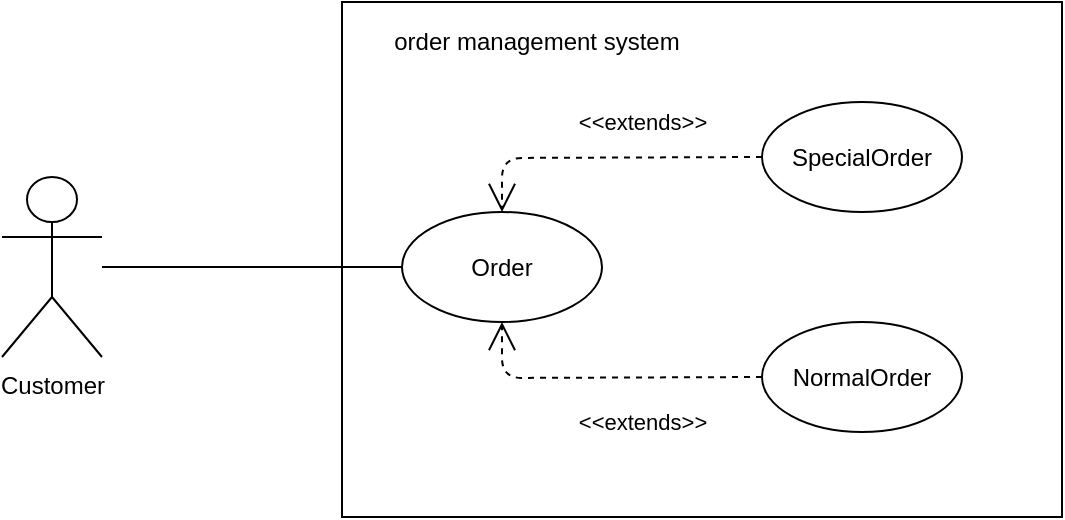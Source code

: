 <mxfile version="12.9.13" type="device"><diagram id="_nfcrcfPVL0IiOkjbtb2" name="Page-1"><mxGraphModel dx="1550" dy="735" grid="1" gridSize="10" guides="1" tooltips="1" connect="1" arrows="1" fold="1" page="1" pageScale="1" pageWidth="850" pageHeight="1100" math="0" shadow="0"><root><mxCell id="0"/><mxCell id="1" parent="0"/><mxCell id="A3W9FKlyosVvBVsnPxAF-2" value="" style="rounded=0;whiteSpace=wrap;html=1;" vertex="1" parent="1"><mxGeometry x="100" y="220" width="360" height="257.5" as="geometry"/></mxCell><mxCell id="A3W9FKlyosVvBVsnPxAF-3" value="Order" style="ellipse;whiteSpace=wrap;html=1;" vertex="1" parent="1"><mxGeometry x="130" y="325" width="100" height="55" as="geometry"/></mxCell><mxCell id="A3W9FKlyosVvBVsnPxAF-4" value="NormalOrder" style="ellipse;whiteSpace=wrap;html=1;" vertex="1" parent="1"><mxGeometry x="310" y="380" width="100" height="55" as="geometry"/></mxCell><mxCell id="A3W9FKlyosVvBVsnPxAF-5" value="SpecialOrder" style="ellipse;whiteSpace=wrap;html=1;" vertex="1" parent="1"><mxGeometry x="310" y="270" width="100" height="55" as="geometry"/></mxCell><mxCell id="A3W9FKlyosVvBVsnPxAF-6" value="Customer" style="shape=umlActor;verticalLabelPosition=bottom;labelBackgroundColor=#ffffff;verticalAlign=top;html=1;" vertex="1" parent="1"><mxGeometry x="-70" y="307.5" width="50" height="90" as="geometry"/></mxCell><mxCell id="A3W9FKlyosVvBVsnPxAF-7" value="" style="endArrow=none;html=1;entryX=0;entryY=0.5;entryDx=0;entryDy=0;" edge="1" parent="1" source="A3W9FKlyosVvBVsnPxAF-6" target="A3W9FKlyosVvBVsnPxAF-3"><mxGeometry width="50" height="50" relative="1" as="geometry"><mxPoint x="130" y="400" as="sourcePoint"/><mxPoint x="120" y="350" as="targetPoint"/></mxGeometry></mxCell><mxCell id="A3W9FKlyosVvBVsnPxAF-16" value="&amp;lt;&amp;lt;extends&amp;gt;&amp;gt;" style="endArrow=open;endSize=12;dashed=1;html=1;exitX=0;exitY=0.5;exitDx=0;exitDy=0;entryX=0.5;entryY=0;entryDx=0;entryDy=0;" edge="1" parent="1" source="A3W9FKlyosVvBVsnPxAF-5" target="A3W9FKlyosVvBVsnPxAF-3"><mxGeometry x="-0.236" y="-18" width="160" relative="1" as="geometry"><mxPoint x="180" y="380" as="sourcePoint"/><mxPoint x="340" y="380" as="targetPoint"/><Array as="points"><mxPoint x="180" y="298"/></Array><mxPoint as="offset"/></mxGeometry></mxCell><mxCell id="A3W9FKlyosVvBVsnPxAF-17" value="&amp;lt;&amp;lt;extends&amp;gt;&amp;gt;" style="endArrow=open;endSize=12;dashed=1;html=1;exitX=0;exitY=0.5;exitDx=0;exitDy=0;entryX=0.5;entryY=1;entryDx=0;entryDy=0;" edge="1" parent="1" target="A3W9FKlyosVvBVsnPxAF-3"><mxGeometry x="-0.239" y="22" width="160" relative="1" as="geometry"><mxPoint x="310" y="407.5" as="sourcePoint"/><mxPoint x="180" y="435" as="targetPoint"/><Array as="points"><mxPoint x="180" y="408"/></Array><mxPoint as="offset"/></mxGeometry></mxCell><mxCell id="A3W9FKlyosVvBVsnPxAF-18" value="order management system" style="text;html=1;strokeColor=none;fillColor=none;align=center;verticalAlign=middle;whiteSpace=wrap;rounded=0;" vertex="1" parent="1"><mxGeometry x="120" y="230" width="155" height="20" as="geometry"/></mxCell></root></mxGraphModel></diagram></mxfile>